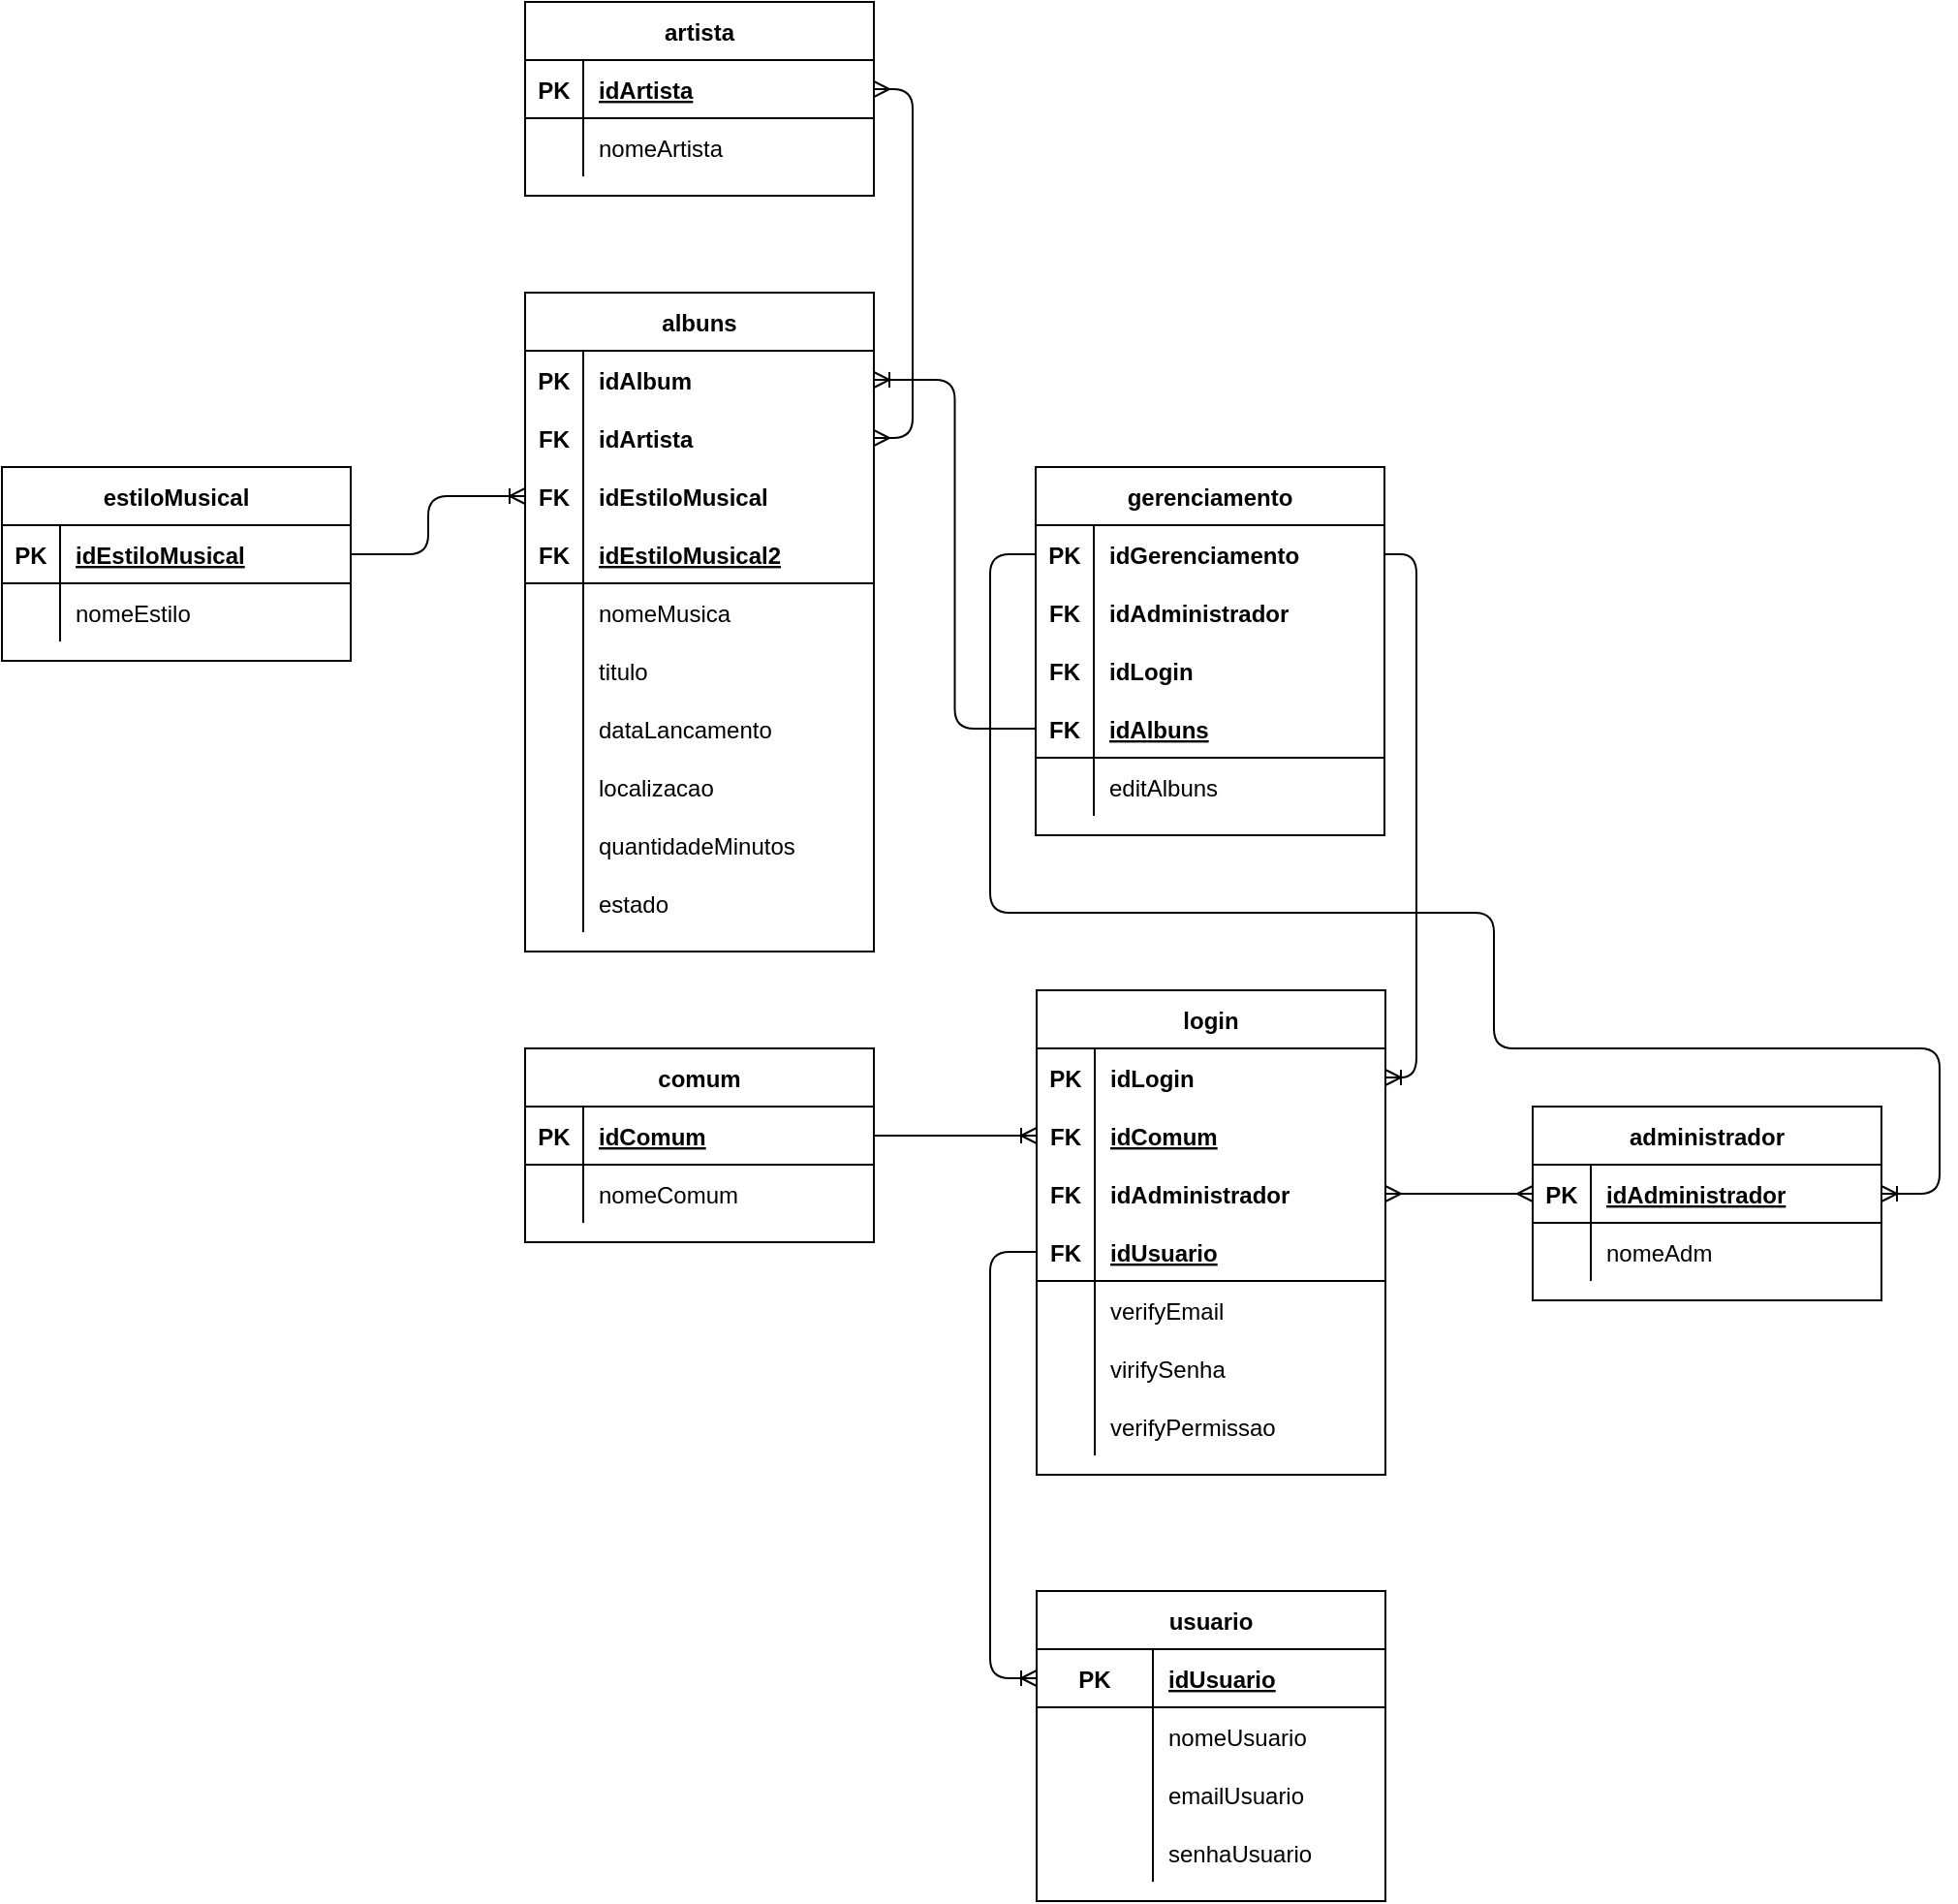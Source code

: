 <mxfile version="14.6.13" type="device"><diagram id="-58jsVWinayH52jXUw6v" name="logico"><mxGraphModel dx="1913" dy="2015" grid="1" gridSize="10" guides="1" tooltips="1" connect="1" arrows="1" fold="1" page="1" pageScale="1" pageWidth="827" pageHeight="1169" math="0" shadow="0"><root><mxCell id="0"/><mxCell id="1" parent="0"/><mxCell id="94gzKKyK_7TEiyaY3Vgs-1" value="albuns" style="shape=table;startSize=30;container=1;collapsible=1;childLayout=tableLayout;fixedRows=1;rowLines=0;fontStyle=1;align=center;resizeLast=1;" parent="1" vertex="1"><mxGeometry x="-30" y="-10" width="180" height="340" as="geometry"/></mxCell><mxCell id="94gzKKyK_7TEiyaY3Vgs-144" value="" style="shape=partialRectangle;collapsible=0;dropTarget=0;pointerEvents=0;fillColor=none;top=0;left=0;bottom=0;right=0;points=[[0,0.5],[1,0.5]];portConstraint=eastwest;" parent="94gzKKyK_7TEiyaY3Vgs-1" vertex="1"><mxGeometry y="30" width="180" height="30" as="geometry"/></mxCell><mxCell id="94gzKKyK_7TEiyaY3Vgs-145" value="PK" style="shape=partialRectangle;connectable=0;fillColor=none;top=0;left=0;bottom=0;right=0;fontStyle=1;overflow=hidden;" parent="94gzKKyK_7TEiyaY3Vgs-144" vertex="1"><mxGeometry width="30" height="30" as="geometry"/></mxCell><mxCell id="94gzKKyK_7TEiyaY3Vgs-146" value="idAlbum" style="shape=partialRectangle;connectable=0;fillColor=none;top=0;left=0;bottom=0;right=0;align=left;spacingLeft=6;fontStyle=1;overflow=hidden;" parent="94gzKKyK_7TEiyaY3Vgs-144" vertex="1"><mxGeometry x="30" width="150" height="30" as="geometry"/></mxCell><mxCell id="ZANzOzZVTmLCyx_ssorQ-16" value="" style="shape=partialRectangle;collapsible=0;dropTarget=0;pointerEvents=0;fillColor=none;top=0;left=0;bottom=0;right=0;points=[[0,0.5],[1,0.5]];portConstraint=eastwest;" parent="94gzKKyK_7TEiyaY3Vgs-1" vertex="1"><mxGeometry y="60" width="180" height="30" as="geometry"/></mxCell><mxCell id="ZANzOzZVTmLCyx_ssorQ-17" value="FK" style="shape=partialRectangle;connectable=0;fillColor=none;top=0;left=0;bottom=0;right=0;fontStyle=1;overflow=hidden;" parent="ZANzOzZVTmLCyx_ssorQ-16" vertex="1"><mxGeometry width="30" height="30" as="geometry"/></mxCell><mxCell id="ZANzOzZVTmLCyx_ssorQ-18" value="idArtista" style="shape=partialRectangle;connectable=0;fillColor=none;top=0;left=0;bottom=0;right=0;align=left;spacingLeft=6;fontStyle=1;overflow=hidden;" parent="ZANzOzZVTmLCyx_ssorQ-16" vertex="1"><mxGeometry x="30" width="150" height="30" as="geometry"/></mxCell><mxCell id="0Zl8v1A-p_BqlihR0T5M-3" value="" style="shape=partialRectangle;collapsible=0;dropTarget=0;pointerEvents=0;fillColor=none;top=0;left=0;bottom=0;right=0;points=[[0,0.5],[1,0.5]];portConstraint=eastwest;" parent="94gzKKyK_7TEiyaY3Vgs-1" vertex="1"><mxGeometry y="90" width="180" height="30" as="geometry"/></mxCell><mxCell id="0Zl8v1A-p_BqlihR0T5M-4" value="FK" style="shape=partialRectangle;connectable=0;fillColor=none;top=0;left=0;bottom=0;right=0;fontStyle=1;overflow=hidden;" parent="0Zl8v1A-p_BqlihR0T5M-3" vertex="1"><mxGeometry width="30" height="30" as="geometry"/></mxCell><mxCell id="0Zl8v1A-p_BqlihR0T5M-5" value="idEstiloMusical" style="shape=partialRectangle;connectable=0;fillColor=none;top=0;left=0;bottom=0;right=0;align=left;spacingLeft=6;fontStyle=1;overflow=hidden;" parent="0Zl8v1A-p_BqlihR0T5M-3" vertex="1"><mxGeometry x="30" width="150" height="30" as="geometry"/></mxCell><mxCell id="94gzKKyK_7TEiyaY3Vgs-2" value="" style="shape=partialRectangle;collapsible=0;dropTarget=0;pointerEvents=0;fillColor=none;top=0;left=0;bottom=1;right=0;points=[[0,0.5],[1,0.5]];portConstraint=eastwest;" parent="94gzKKyK_7TEiyaY3Vgs-1" vertex="1"><mxGeometry y="120" width="180" height="30" as="geometry"/></mxCell><mxCell id="94gzKKyK_7TEiyaY3Vgs-3" value="FK" style="shape=partialRectangle;connectable=0;fillColor=none;top=0;left=0;bottom=0;right=0;fontStyle=1;overflow=hidden;" parent="94gzKKyK_7TEiyaY3Vgs-2" vertex="1"><mxGeometry width="30" height="30" as="geometry"/></mxCell><mxCell id="94gzKKyK_7TEiyaY3Vgs-4" value="idEstiloMusical2" style="shape=partialRectangle;connectable=0;fillColor=none;top=0;left=0;bottom=0;right=0;align=left;spacingLeft=6;fontStyle=5;overflow=hidden;" parent="94gzKKyK_7TEiyaY3Vgs-2" vertex="1"><mxGeometry x="30" width="150" height="30" as="geometry"/></mxCell><mxCell id="94gzKKyK_7TEiyaY3Vgs-5" value="" style="shape=partialRectangle;collapsible=0;dropTarget=0;pointerEvents=0;fillColor=none;top=0;left=0;bottom=0;right=0;points=[[0,0.5],[1,0.5]];portConstraint=eastwest;" parent="94gzKKyK_7TEiyaY3Vgs-1" vertex="1"><mxGeometry y="150" width="180" height="30" as="geometry"/></mxCell><mxCell id="94gzKKyK_7TEiyaY3Vgs-6" value="" style="shape=partialRectangle;connectable=0;fillColor=none;top=0;left=0;bottom=0;right=0;editable=1;overflow=hidden;" parent="94gzKKyK_7TEiyaY3Vgs-5" vertex="1"><mxGeometry width="30" height="30" as="geometry"/></mxCell><mxCell id="94gzKKyK_7TEiyaY3Vgs-7" value="nomeMusica" style="shape=partialRectangle;connectable=0;fillColor=none;top=0;left=0;bottom=0;right=0;align=left;spacingLeft=6;overflow=hidden;" parent="94gzKKyK_7TEiyaY3Vgs-5" vertex="1"><mxGeometry x="30" width="150" height="30" as="geometry"/></mxCell><mxCell id="ZANzOzZVTmLCyx_ssorQ-26" value="" style="shape=partialRectangle;collapsible=0;dropTarget=0;pointerEvents=0;fillColor=none;top=0;left=0;bottom=0;right=0;points=[[0,0.5],[1,0.5]];portConstraint=eastwest;" parent="94gzKKyK_7TEiyaY3Vgs-1" vertex="1"><mxGeometry y="180" width="180" height="30" as="geometry"/></mxCell><mxCell id="ZANzOzZVTmLCyx_ssorQ-27" value="" style="shape=partialRectangle;connectable=0;fillColor=none;top=0;left=0;bottom=0;right=0;editable=1;overflow=hidden;" parent="ZANzOzZVTmLCyx_ssorQ-26" vertex="1"><mxGeometry width="30" height="30" as="geometry"/></mxCell><mxCell id="ZANzOzZVTmLCyx_ssorQ-28" value="titulo" style="shape=partialRectangle;connectable=0;fillColor=none;top=0;left=0;bottom=0;right=0;align=left;spacingLeft=6;overflow=hidden;" parent="ZANzOzZVTmLCyx_ssorQ-26" vertex="1"><mxGeometry x="30" width="150" height="30" as="geometry"/></mxCell><mxCell id="ZANzOzZVTmLCyx_ssorQ-19" value="" style="shape=partialRectangle;collapsible=0;dropTarget=0;pointerEvents=0;fillColor=none;top=0;left=0;bottom=0;right=0;points=[[0,0.5],[1,0.5]];portConstraint=eastwest;" parent="94gzKKyK_7TEiyaY3Vgs-1" vertex="1"><mxGeometry y="210" width="180" height="30" as="geometry"/></mxCell><mxCell id="ZANzOzZVTmLCyx_ssorQ-20" value="" style="shape=partialRectangle;connectable=0;fillColor=none;top=0;left=0;bottom=0;right=0;editable=1;overflow=hidden;" parent="ZANzOzZVTmLCyx_ssorQ-19" vertex="1"><mxGeometry width="30" height="30" as="geometry"/></mxCell><mxCell id="ZANzOzZVTmLCyx_ssorQ-21" value="dataLancamento" style="shape=partialRectangle;connectable=0;fillColor=none;top=0;left=0;bottom=0;right=0;align=left;spacingLeft=6;overflow=hidden;" parent="ZANzOzZVTmLCyx_ssorQ-19" vertex="1"><mxGeometry x="30" width="150" height="30" as="geometry"/></mxCell><mxCell id="ZANzOzZVTmLCyx_ssorQ-29" value="" style="shape=partialRectangle;collapsible=0;dropTarget=0;pointerEvents=0;fillColor=none;top=0;left=0;bottom=0;right=0;points=[[0,0.5],[1,0.5]];portConstraint=eastwest;" parent="94gzKKyK_7TEiyaY3Vgs-1" vertex="1"><mxGeometry y="240" width="180" height="30" as="geometry"/></mxCell><mxCell id="ZANzOzZVTmLCyx_ssorQ-30" value="" style="shape=partialRectangle;connectable=0;fillColor=none;top=0;left=0;bottom=0;right=0;editable=1;overflow=hidden;" parent="ZANzOzZVTmLCyx_ssorQ-29" vertex="1"><mxGeometry width="30" height="30" as="geometry"/></mxCell><mxCell id="ZANzOzZVTmLCyx_ssorQ-31" value="localizacao" style="shape=partialRectangle;connectable=0;fillColor=none;top=0;left=0;bottom=0;right=0;align=left;spacingLeft=6;overflow=hidden;" parent="ZANzOzZVTmLCyx_ssorQ-29" vertex="1"><mxGeometry x="30" width="150" height="30" as="geometry"/></mxCell><mxCell id="ZANzOzZVTmLCyx_ssorQ-32" value="" style="shape=partialRectangle;collapsible=0;dropTarget=0;pointerEvents=0;fillColor=none;top=0;left=0;bottom=0;right=0;points=[[0,0.5],[1,0.5]];portConstraint=eastwest;" parent="94gzKKyK_7TEiyaY3Vgs-1" vertex="1"><mxGeometry y="270" width="180" height="30" as="geometry"/></mxCell><mxCell id="ZANzOzZVTmLCyx_ssorQ-33" value="" style="shape=partialRectangle;connectable=0;fillColor=none;top=0;left=0;bottom=0;right=0;editable=1;overflow=hidden;" parent="ZANzOzZVTmLCyx_ssorQ-32" vertex="1"><mxGeometry width="30" height="30" as="geometry"/></mxCell><mxCell id="ZANzOzZVTmLCyx_ssorQ-34" value="quantidadeMinutos" style="shape=partialRectangle;connectable=0;fillColor=none;top=0;left=0;bottom=0;right=0;align=left;spacingLeft=6;overflow=hidden;" parent="ZANzOzZVTmLCyx_ssorQ-32" vertex="1"><mxGeometry x="30" width="150" height="30" as="geometry"/></mxCell><mxCell id="ZANzOzZVTmLCyx_ssorQ-35" value="" style="shape=partialRectangle;collapsible=0;dropTarget=0;pointerEvents=0;fillColor=none;top=0;left=0;bottom=0;right=0;points=[[0,0.5],[1,0.5]];portConstraint=eastwest;" parent="94gzKKyK_7TEiyaY3Vgs-1" vertex="1"><mxGeometry y="300" width="180" height="30" as="geometry"/></mxCell><mxCell id="ZANzOzZVTmLCyx_ssorQ-36" value="" style="shape=partialRectangle;connectable=0;fillColor=none;top=0;left=0;bottom=0;right=0;editable=1;overflow=hidden;" parent="ZANzOzZVTmLCyx_ssorQ-35" vertex="1"><mxGeometry width="30" height="30" as="geometry"/></mxCell><mxCell id="ZANzOzZVTmLCyx_ssorQ-37" value="estado" style="shape=partialRectangle;connectable=0;fillColor=none;top=0;left=0;bottom=0;right=0;align=left;spacingLeft=6;overflow=hidden;" parent="ZANzOzZVTmLCyx_ssorQ-35" vertex="1"><mxGeometry x="30" width="150" height="30" as="geometry"/></mxCell><mxCell id="94gzKKyK_7TEiyaY3Vgs-14" value="estiloMusical" style="shape=table;startSize=30;container=1;collapsible=1;childLayout=tableLayout;fixedRows=1;rowLines=0;fontStyle=1;align=center;resizeLast=1;" parent="1" vertex="1"><mxGeometry x="-300" y="80" width="180" height="100" as="geometry"/></mxCell><mxCell id="94gzKKyK_7TEiyaY3Vgs-15" value="" style="shape=partialRectangle;collapsible=0;dropTarget=0;pointerEvents=0;fillColor=none;top=0;left=0;bottom=1;right=0;points=[[0,0.5],[1,0.5]];portConstraint=eastwest;" parent="94gzKKyK_7TEiyaY3Vgs-14" vertex="1"><mxGeometry y="30" width="180" height="30" as="geometry"/></mxCell><mxCell id="94gzKKyK_7TEiyaY3Vgs-16" value="PK" style="shape=partialRectangle;connectable=0;fillColor=none;top=0;left=0;bottom=0;right=0;fontStyle=1;overflow=hidden;" parent="94gzKKyK_7TEiyaY3Vgs-15" vertex="1"><mxGeometry width="30" height="30" as="geometry"/></mxCell><mxCell id="94gzKKyK_7TEiyaY3Vgs-17" value="idEstiloMusical" style="shape=partialRectangle;connectable=0;fillColor=none;top=0;left=0;bottom=0;right=0;align=left;spacingLeft=6;fontStyle=5;overflow=hidden;" parent="94gzKKyK_7TEiyaY3Vgs-15" vertex="1"><mxGeometry x="30" width="150" height="30" as="geometry"/></mxCell><mxCell id="94gzKKyK_7TEiyaY3Vgs-18" value="" style="shape=partialRectangle;collapsible=0;dropTarget=0;pointerEvents=0;fillColor=none;top=0;left=0;bottom=0;right=0;points=[[0,0.5],[1,0.5]];portConstraint=eastwest;" parent="94gzKKyK_7TEiyaY3Vgs-14" vertex="1"><mxGeometry y="60" width="180" height="30" as="geometry"/></mxCell><mxCell id="94gzKKyK_7TEiyaY3Vgs-19" value="" style="shape=partialRectangle;connectable=0;fillColor=none;top=0;left=0;bottom=0;right=0;editable=1;overflow=hidden;" parent="94gzKKyK_7TEiyaY3Vgs-18" vertex="1"><mxGeometry width="30" height="30" as="geometry"/></mxCell><mxCell id="94gzKKyK_7TEiyaY3Vgs-20" value="nomeEstilo" style="shape=partialRectangle;connectable=0;fillColor=none;top=0;left=0;bottom=0;right=0;align=left;spacingLeft=6;overflow=hidden;" parent="94gzKKyK_7TEiyaY3Vgs-18" vertex="1"><mxGeometry x="30" width="150" height="30" as="geometry"/></mxCell><mxCell id="94gzKKyK_7TEiyaY3Vgs-27" value="login" style="shape=table;startSize=30;container=1;collapsible=1;childLayout=tableLayout;fixedRows=1;rowLines=0;fontStyle=1;align=center;resizeLast=1;" parent="1" vertex="1"><mxGeometry x="234" y="350" width="180" height="250" as="geometry"/></mxCell><mxCell id="94gzKKyK_7TEiyaY3Vgs-102" value="" style="shape=partialRectangle;collapsible=0;dropTarget=0;pointerEvents=0;fillColor=none;top=0;left=0;bottom=0;right=0;points=[[0,0.5],[1,0.5]];portConstraint=eastwest;" parent="94gzKKyK_7TEiyaY3Vgs-27" vertex="1"><mxGeometry y="30" width="180" height="30" as="geometry"/></mxCell><mxCell id="94gzKKyK_7TEiyaY3Vgs-103" value="PK" style="shape=partialRectangle;connectable=0;fillColor=none;top=0;left=0;bottom=0;right=0;fontStyle=1;overflow=hidden;" parent="94gzKKyK_7TEiyaY3Vgs-102" vertex="1"><mxGeometry width="30" height="30" as="geometry"/></mxCell><mxCell id="94gzKKyK_7TEiyaY3Vgs-104" value="idLogin" style="shape=partialRectangle;connectable=0;fillColor=none;top=0;left=0;bottom=0;right=0;align=left;spacingLeft=6;fontStyle=1;overflow=hidden;" parent="94gzKKyK_7TEiyaY3Vgs-102" vertex="1"><mxGeometry x="30" width="150" height="30" as="geometry"/></mxCell><mxCell id="94gzKKyK_7TEiyaY3Vgs-41" value="" style="shape=partialRectangle;collapsible=0;dropTarget=0;pointerEvents=0;fillColor=none;top=0;left=0;bottom=0;right=0;points=[[0,0.5],[1,0.5]];portConstraint=eastwest;" parent="94gzKKyK_7TEiyaY3Vgs-27" vertex="1"><mxGeometry y="60" width="180" height="30" as="geometry"/></mxCell><mxCell id="94gzKKyK_7TEiyaY3Vgs-42" value="FK" style="shape=partialRectangle;connectable=0;fillColor=none;top=0;left=0;bottom=0;right=0;fontStyle=1;overflow=hidden;" parent="94gzKKyK_7TEiyaY3Vgs-41" vertex="1"><mxGeometry width="30" height="30" as="geometry"/></mxCell><mxCell id="94gzKKyK_7TEiyaY3Vgs-43" value="idComum" style="shape=partialRectangle;connectable=0;fillColor=none;top=0;left=0;bottom=0;right=0;align=left;spacingLeft=6;fontStyle=5;overflow=hidden;" parent="94gzKKyK_7TEiyaY3Vgs-41" vertex="1"><mxGeometry x="30" width="150" height="30" as="geometry"/></mxCell><mxCell id="94gzKKyK_7TEiyaY3Vgs-79" value="" style="shape=partialRectangle;collapsible=0;dropTarget=0;pointerEvents=0;fillColor=none;top=0;left=0;bottom=0;right=0;points=[[0,0.5],[1,0.5]];portConstraint=eastwest;" parent="94gzKKyK_7TEiyaY3Vgs-27" vertex="1"><mxGeometry y="90" width="180" height="30" as="geometry"/></mxCell><mxCell id="94gzKKyK_7TEiyaY3Vgs-80" value="FK" style="shape=partialRectangle;connectable=0;fillColor=none;top=0;left=0;bottom=0;right=0;fontStyle=1;overflow=hidden;" parent="94gzKKyK_7TEiyaY3Vgs-79" vertex="1"><mxGeometry width="30" height="30" as="geometry"/></mxCell><mxCell id="94gzKKyK_7TEiyaY3Vgs-81" value="idAdministrador" style="shape=partialRectangle;connectable=0;fillColor=none;top=0;left=0;bottom=0;right=0;align=left;spacingLeft=6;fontStyle=1;overflow=hidden;" parent="94gzKKyK_7TEiyaY3Vgs-79" vertex="1"><mxGeometry x="30" width="150" height="30" as="geometry"/></mxCell><mxCell id="94gzKKyK_7TEiyaY3Vgs-28" value="" style="shape=partialRectangle;collapsible=0;dropTarget=0;pointerEvents=0;fillColor=none;top=0;left=0;bottom=1;right=0;points=[[0,0.5],[1,0.5]];portConstraint=eastwest;" parent="94gzKKyK_7TEiyaY3Vgs-27" vertex="1"><mxGeometry y="120" width="180" height="30" as="geometry"/></mxCell><mxCell id="94gzKKyK_7TEiyaY3Vgs-29" value="FK" style="shape=partialRectangle;connectable=0;fillColor=none;top=0;left=0;bottom=0;right=0;fontStyle=1;overflow=hidden;" parent="94gzKKyK_7TEiyaY3Vgs-28" vertex="1"><mxGeometry width="30" height="30" as="geometry"/></mxCell><mxCell id="94gzKKyK_7TEiyaY3Vgs-30" value="idUsuario" style="shape=partialRectangle;connectable=0;fillColor=none;top=0;left=0;bottom=0;right=0;align=left;spacingLeft=6;fontStyle=5;overflow=hidden;" parent="94gzKKyK_7TEiyaY3Vgs-28" vertex="1"><mxGeometry x="30" width="150" height="30" as="geometry"/></mxCell><mxCell id="94gzKKyK_7TEiyaY3Vgs-31" value="" style="shape=partialRectangle;collapsible=0;dropTarget=0;pointerEvents=0;fillColor=none;top=0;left=0;bottom=0;right=0;points=[[0,0.5],[1,0.5]];portConstraint=eastwest;" parent="94gzKKyK_7TEiyaY3Vgs-27" vertex="1"><mxGeometry y="150" width="180" height="30" as="geometry"/></mxCell><mxCell id="94gzKKyK_7TEiyaY3Vgs-32" value="" style="shape=partialRectangle;connectable=0;fillColor=none;top=0;left=0;bottom=0;right=0;editable=1;overflow=hidden;" parent="94gzKKyK_7TEiyaY3Vgs-31" vertex="1"><mxGeometry width="30" height="30" as="geometry"/></mxCell><mxCell id="94gzKKyK_7TEiyaY3Vgs-33" value="verifyEmail" style="shape=partialRectangle;connectable=0;fillColor=none;top=0;left=0;bottom=0;right=0;align=left;spacingLeft=6;overflow=hidden;" parent="94gzKKyK_7TEiyaY3Vgs-31" vertex="1"><mxGeometry x="30" width="150" height="30" as="geometry"/></mxCell><mxCell id="94gzKKyK_7TEiyaY3Vgs-34" value="" style="shape=partialRectangle;collapsible=0;dropTarget=0;pointerEvents=0;fillColor=none;top=0;left=0;bottom=0;right=0;points=[[0,0.5],[1,0.5]];portConstraint=eastwest;" parent="94gzKKyK_7TEiyaY3Vgs-27" vertex="1"><mxGeometry y="180" width="180" height="30" as="geometry"/></mxCell><mxCell id="94gzKKyK_7TEiyaY3Vgs-35" value="" style="shape=partialRectangle;connectable=0;fillColor=none;top=0;left=0;bottom=0;right=0;editable=1;overflow=hidden;" parent="94gzKKyK_7TEiyaY3Vgs-34" vertex="1"><mxGeometry width="30" height="30" as="geometry"/></mxCell><mxCell id="94gzKKyK_7TEiyaY3Vgs-36" value="virifySenha" style="shape=partialRectangle;connectable=0;fillColor=none;top=0;left=0;bottom=0;right=0;align=left;spacingLeft=6;overflow=hidden;" parent="94gzKKyK_7TEiyaY3Vgs-34" vertex="1"><mxGeometry x="30" width="150" height="30" as="geometry"/></mxCell><mxCell id="94gzKKyK_7TEiyaY3Vgs-37" value="" style="shape=partialRectangle;collapsible=0;dropTarget=0;pointerEvents=0;fillColor=none;top=0;left=0;bottom=0;right=0;points=[[0,0.5],[1,0.5]];portConstraint=eastwest;" parent="94gzKKyK_7TEiyaY3Vgs-27" vertex="1"><mxGeometry y="210" width="180" height="30" as="geometry"/></mxCell><mxCell id="94gzKKyK_7TEiyaY3Vgs-38" value="" style="shape=partialRectangle;connectable=0;fillColor=none;top=0;left=0;bottom=0;right=0;editable=1;overflow=hidden;" parent="94gzKKyK_7TEiyaY3Vgs-37" vertex="1"><mxGeometry width="30" height="30" as="geometry"/></mxCell><mxCell id="94gzKKyK_7TEiyaY3Vgs-39" value="verifyPermissao" style="shape=partialRectangle;connectable=0;fillColor=none;top=0;left=0;bottom=0;right=0;align=left;spacingLeft=6;overflow=hidden;" parent="94gzKKyK_7TEiyaY3Vgs-37" vertex="1"><mxGeometry x="30" width="150" height="30" as="geometry"/></mxCell><mxCell id="94gzKKyK_7TEiyaY3Vgs-40" value="usuario" style="shape=table;startSize=30;container=1;collapsible=1;childLayout=tableLayout;fixedRows=1;rowLines=0;fontStyle=1;align=center;resizeLast=1;" parent="1" vertex="1"><mxGeometry x="234" y="660" width="180" height="160" as="geometry"/></mxCell><mxCell id="94gzKKyK_7TEiyaY3Vgs-44" value="" style="shape=partialRectangle;collapsible=0;dropTarget=0;pointerEvents=0;fillColor=none;top=0;left=0;bottom=1;right=0;points=[[0,0.5],[1,0.5]];portConstraint=eastwest;" parent="94gzKKyK_7TEiyaY3Vgs-40" vertex="1"><mxGeometry y="30" width="180" height="30" as="geometry"/></mxCell><mxCell id="94gzKKyK_7TEiyaY3Vgs-45" value="PK" style="shape=partialRectangle;connectable=0;fillColor=none;top=0;left=0;bottom=0;right=0;fontStyle=1;overflow=hidden;" parent="94gzKKyK_7TEiyaY3Vgs-44" vertex="1"><mxGeometry width="60" height="30" as="geometry"/></mxCell><mxCell id="94gzKKyK_7TEiyaY3Vgs-46" value="idUsuario" style="shape=partialRectangle;connectable=0;fillColor=none;top=0;left=0;bottom=0;right=0;align=left;spacingLeft=6;fontStyle=5;overflow=hidden;" parent="94gzKKyK_7TEiyaY3Vgs-44" vertex="1"><mxGeometry x="60" width="120" height="30" as="geometry"/></mxCell><mxCell id="94gzKKyK_7TEiyaY3Vgs-47" value="" style="shape=partialRectangle;collapsible=0;dropTarget=0;pointerEvents=0;fillColor=none;top=0;left=0;bottom=0;right=0;points=[[0,0.5],[1,0.5]];portConstraint=eastwest;" parent="94gzKKyK_7TEiyaY3Vgs-40" vertex="1"><mxGeometry y="60" width="180" height="30" as="geometry"/></mxCell><mxCell id="94gzKKyK_7TEiyaY3Vgs-48" value="" style="shape=partialRectangle;connectable=0;fillColor=none;top=0;left=0;bottom=0;right=0;editable=1;overflow=hidden;" parent="94gzKKyK_7TEiyaY3Vgs-47" vertex="1"><mxGeometry width="60" height="30" as="geometry"/></mxCell><mxCell id="94gzKKyK_7TEiyaY3Vgs-49" value="nomeUsuario" style="shape=partialRectangle;connectable=0;fillColor=none;top=0;left=0;bottom=0;right=0;align=left;spacingLeft=6;overflow=hidden;" parent="94gzKKyK_7TEiyaY3Vgs-47" vertex="1"><mxGeometry x="60" width="120" height="30" as="geometry"/></mxCell><mxCell id="94gzKKyK_7TEiyaY3Vgs-50" value="" style="shape=partialRectangle;collapsible=0;dropTarget=0;pointerEvents=0;fillColor=none;top=0;left=0;bottom=0;right=0;points=[[0,0.5],[1,0.5]];portConstraint=eastwest;" parent="94gzKKyK_7TEiyaY3Vgs-40" vertex="1"><mxGeometry y="90" width="180" height="30" as="geometry"/></mxCell><mxCell id="94gzKKyK_7TEiyaY3Vgs-51" value="" style="shape=partialRectangle;connectable=0;fillColor=none;top=0;left=0;bottom=0;right=0;editable=1;overflow=hidden;" parent="94gzKKyK_7TEiyaY3Vgs-50" vertex="1"><mxGeometry width="60" height="30" as="geometry"/></mxCell><mxCell id="94gzKKyK_7TEiyaY3Vgs-52" value="emailUsuario" style="shape=partialRectangle;connectable=0;fillColor=none;top=0;left=0;bottom=0;right=0;align=left;spacingLeft=6;overflow=hidden;" parent="94gzKKyK_7TEiyaY3Vgs-50" vertex="1"><mxGeometry x="60" width="120" height="30" as="geometry"/></mxCell><mxCell id="94gzKKyK_7TEiyaY3Vgs-86" value="" style="shape=partialRectangle;collapsible=0;dropTarget=0;pointerEvents=0;fillColor=none;top=0;left=0;bottom=0;right=0;points=[[0,0.5],[1,0.5]];portConstraint=eastwest;" parent="94gzKKyK_7TEiyaY3Vgs-40" vertex="1"><mxGeometry y="120" width="180" height="30" as="geometry"/></mxCell><mxCell id="94gzKKyK_7TEiyaY3Vgs-87" value="" style="shape=partialRectangle;connectable=0;fillColor=none;top=0;left=0;bottom=0;right=0;editable=1;overflow=hidden;" parent="94gzKKyK_7TEiyaY3Vgs-86" vertex="1"><mxGeometry width="60" height="30" as="geometry"/></mxCell><mxCell id="94gzKKyK_7TEiyaY3Vgs-88" value="senhaUsuario" style="shape=partialRectangle;connectable=0;fillColor=none;top=0;left=0;bottom=0;right=0;align=left;spacingLeft=6;overflow=hidden;" parent="94gzKKyK_7TEiyaY3Vgs-86" vertex="1"><mxGeometry x="60" width="120" height="30" as="geometry"/></mxCell><mxCell id="94gzKKyK_7TEiyaY3Vgs-53" value="administrador" style="shape=table;startSize=30;container=1;collapsible=1;childLayout=tableLayout;fixedRows=1;rowLines=0;fontStyle=1;align=center;resizeLast=1;" parent="1" vertex="1"><mxGeometry x="490" y="410" width="180" height="100" as="geometry"/></mxCell><mxCell id="94gzKKyK_7TEiyaY3Vgs-54" value="" style="shape=partialRectangle;collapsible=0;dropTarget=0;pointerEvents=0;fillColor=none;top=0;left=0;bottom=1;right=0;points=[[0,0.5],[1,0.5]];portConstraint=eastwest;" parent="94gzKKyK_7TEiyaY3Vgs-53" vertex="1"><mxGeometry y="30" width="180" height="30" as="geometry"/></mxCell><mxCell id="94gzKKyK_7TEiyaY3Vgs-55" value="PK" style="shape=partialRectangle;connectable=0;fillColor=none;top=0;left=0;bottom=0;right=0;fontStyle=1;overflow=hidden;" parent="94gzKKyK_7TEiyaY3Vgs-54" vertex="1"><mxGeometry width="30" height="30" as="geometry"/></mxCell><mxCell id="94gzKKyK_7TEiyaY3Vgs-56" value="idAdministrador" style="shape=partialRectangle;connectable=0;fillColor=none;top=0;left=0;bottom=0;right=0;align=left;spacingLeft=6;fontStyle=5;overflow=hidden;" parent="94gzKKyK_7TEiyaY3Vgs-54" vertex="1"><mxGeometry x="30" width="150" height="30" as="geometry"/></mxCell><mxCell id="94gzKKyK_7TEiyaY3Vgs-63" value="" style="shape=partialRectangle;collapsible=0;dropTarget=0;pointerEvents=0;fillColor=none;top=0;left=0;bottom=0;right=0;points=[[0,0.5],[1,0.5]];portConstraint=eastwest;" parent="94gzKKyK_7TEiyaY3Vgs-53" vertex="1"><mxGeometry y="60" width="180" height="30" as="geometry"/></mxCell><mxCell id="94gzKKyK_7TEiyaY3Vgs-64" value="" style="shape=partialRectangle;connectable=0;fillColor=none;top=0;left=0;bottom=0;right=0;editable=1;overflow=hidden;" parent="94gzKKyK_7TEiyaY3Vgs-63" vertex="1"><mxGeometry width="30" height="30" as="geometry"/></mxCell><mxCell id="94gzKKyK_7TEiyaY3Vgs-65" value="nomeAdm" style="shape=partialRectangle;connectable=0;fillColor=none;top=0;left=0;bottom=0;right=0;align=left;spacingLeft=6;overflow=hidden;" parent="94gzKKyK_7TEiyaY3Vgs-63" vertex="1"><mxGeometry x="30" width="150" height="30" as="geometry"/></mxCell><mxCell id="94gzKKyK_7TEiyaY3Vgs-66" value="comum" style="shape=table;startSize=30;container=1;collapsible=1;childLayout=tableLayout;fixedRows=1;rowLines=0;fontStyle=1;align=center;resizeLast=1;" parent="1" vertex="1"><mxGeometry x="-30" y="380" width="180" height="100" as="geometry"/></mxCell><mxCell id="94gzKKyK_7TEiyaY3Vgs-67" value="" style="shape=partialRectangle;collapsible=0;dropTarget=0;pointerEvents=0;fillColor=none;top=0;left=0;bottom=1;right=0;points=[[0,0.5],[1,0.5]];portConstraint=eastwest;" parent="94gzKKyK_7TEiyaY3Vgs-66" vertex="1"><mxGeometry y="30" width="180" height="30" as="geometry"/></mxCell><mxCell id="94gzKKyK_7TEiyaY3Vgs-68" value="PK" style="shape=partialRectangle;connectable=0;fillColor=none;top=0;left=0;bottom=0;right=0;fontStyle=1;overflow=hidden;" parent="94gzKKyK_7TEiyaY3Vgs-67" vertex="1"><mxGeometry width="30" height="30" as="geometry"/></mxCell><mxCell id="94gzKKyK_7TEiyaY3Vgs-69" value="idComum" style="shape=partialRectangle;connectable=0;fillColor=none;top=0;left=0;bottom=0;right=0;align=left;spacingLeft=6;fontStyle=5;overflow=hidden;" parent="94gzKKyK_7TEiyaY3Vgs-67" vertex="1"><mxGeometry x="30" width="150" height="30" as="geometry"/></mxCell><mxCell id="94gzKKyK_7TEiyaY3Vgs-76" value="" style="shape=partialRectangle;collapsible=0;dropTarget=0;pointerEvents=0;fillColor=none;top=0;left=0;bottom=0;right=0;points=[[0,0.5],[1,0.5]];portConstraint=eastwest;" parent="94gzKKyK_7TEiyaY3Vgs-66" vertex="1"><mxGeometry y="60" width="180" height="30" as="geometry"/></mxCell><mxCell id="94gzKKyK_7TEiyaY3Vgs-77" value="" style="shape=partialRectangle;connectable=0;fillColor=none;top=0;left=0;bottom=0;right=0;editable=1;overflow=hidden;" parent="94gzKKyK_7TEiyaY3Vgs-76" vertex="1"><mxGeometry width="30" height="30" as="geometry"/></mxCell><mxCell id="94gzKKyK_7TEiyaY3Vgs-78" value="nomeComum" style="shape=partialRectangle;connectable=0;fillColor=none;top=0;left=0;bottom=0;right=0;align=left;spacingLeft=6;overflow=hidden;" parent="94gzKKyK_7TEiyaY3Vgs-76" vertex="1"><mxGeometry x="30" width="150" height="30" as="geometry"/></mxCell><mxCell id="94gzKKyK_7TEiyaY3Vgs-105" value="gerenciamento" style="shape=table;startSize=30;container=1;collapsible=1;childLayout=tableLayout;fixedRows=1;rowLines=0;fontStyle=1;align=center;resizeLast=1;" parent="1" vertex="1"><mxGeometry x="233.5" y="80" width="180" height="190" as="geometry"/></mxCell><mxCell id="94gzKKyK_7TEiyaY3Vgs-123" value="" style="shape=partialRectangle;collapsible=0;dropTarget=0;pointerEvents=0;fillColor=none;top=0;left=0;bottom=0;right=0;points=[[0,0.5],[1,0.5]];portConstraint=eastwest;" parent="94gzKKyK_7TEiyaY3Vgs-105" vertex="1"><mxGeometry y="30" width="180" height="30" as="geometry"/></mxCell><mxCell id="94gzKKyK_7TEiyaY3Vgs-124" value="PK" style="shape=partialRectangle;connectable=0;fillColor=none;top=0;left=0;bottom=0;right=0;fontStyle=1;overflow=hidden;" parent="94gzKKyK_7TEiyaY3Vgs-123" vertex="1"><mxGeometry width="30" height="30" as="geometry"/></mxCell><mxCell id="94gzKKyK_7TEiyaY3Vgs-125" value="idGerenciamento" style="shape=partialRectangle;connectable=0;fillColor=none;top=0;left=0;bottom=0;right=0;align=left;spacingLeft=6;fontStyle=1;overflow=hidden;" parent="94gzKKyK_7TEiyaY3Vgs-123" vertex="1"><mxGeometry x="30" width="150" height="30" as="geometry"/></mxCell><mxCell id="94gzKKyK_7TEiyaY3Vgs-152" value="" style="shape=partialRectangle;collapsible=0;dropTarget=0;pointerEvents=0;fillColor=none;top=0;left=0;bottom=0;right=0;points=[[0,0.5],[1,0.5]];portConstraint=eastwest;" parent="94gzKKyK_7TEiyaY3Vgs-105" vertex="1"><mxGeometry y="60" width="180" height="30" as="geometry"/></mxCell><mxCell id="94gzKKyK_7TEiyaY3Vgs-153" value="FK" style="shape=partialRectangle;connectable=0;fillColor=none;top=0;left=0;bottom=0;right=0;fontStyle=1;overflow=hidden;" parent="94gzKKyK_7TEiyaY3Vgs-152" vertex="1"><mxGeometry width="30" height="30" as="geometry"/></mxCell><mxCell id="94gzKKyK_7TEiyaY3Vgs-154" value="idAdministrador" style="shape=partialRectangle;connectable=0;fillColor=none;top=0;left=0;bottom=0;right=0;align=left;spacingLeft=6;fontStyle=1;overflow=hidden;" parent="94gzKKyK_7TEiyaY3Vgs-152" vertex="1"><mxGeometry x="30" width="150" height="30" as="geometry"/></mxCell><mxCell id="94gzKKyK_7TEiyaY3Vgs-135" value="" style="shape=partialRectangle;collapsible=0;dropTarget=0;pointerEvents=0;fillColor=none;top=0;left=0;bottom=0;right=0;points=[[0,0.5],[1,0.5]];portConstraint=eastwest;" parent="94gzKKyK_7TEiyaY3Vgs-105" vertex="1"><mxGeometry y="90" width="180" height="30" as="geometry"/></mxCell><mxCell id="94gzKKyK_7TEiyaY3Vgs-136" value="FK" style="shape=partialRectangle;connectable=0;fillColor=none;top=0;left=0;bottom=0;right=0;fontStyle=1;overflow=hidden;" parent="94gzKKyK_7TEiyaY3Vgs-135" vertex="1"><mxGeometry width="30" height="30" as="geometry"/></mxCell><mxCell id="94gzKKyK_7TEiyaY3Vgs-137" value="idLogin" style="shape=partialRectangle;connectable=0;fillColor=none;top=0;left=0;bottom=0;right=0;align=left;spacingLeft=6;fontStyle=1;overflow=hidden;" parent="94gzKKyK_7TEiyaY3Vgs-135" vertex="1"><mxGeometry x="30" width="150" height="30" as="geometry"/></mxCell><mxCell id="94gzKKyK_7TEiyaY3Vgs-106" value="" style="shape=partialRectangle;collapsible=0;dropTarget=0;pointerEvents=0;fillColor=none;top=0;left=0;bottom=1;right=0;points=[[0,0.5],[1,0.5]];portConstraint=eastwest;" parent="94gzKKyK_7TEiyaY3Vgs-105" vertex="1"><mxGeometry y="120" width="180" height="30" as="geometry"/></mxCell><mxCell id="94gzKKyK_7TEiyaY3Vgs-107" value="FK" style="shape=partialRectangle;connectable=0;fillColor=none;top=0;left=0;bottom=0;right=0;fontStyle=1;overflow=hidden;" parent="94gzKKyK_7TEiyaY3Vgs-106" vertex="1"><mxGeometry width="30" height="30" as="geometry"/></mxCell><mxCell id="94gzKKyK_7TEiyaY3Vgs-108" value="idAlbuns" style="shape=partialRectangle;connectable=0;fillColor=none;top=0;left=0;bottom=0;right=0;align=left;spacingLeft=6;fontStyle=5;overflow=hidden;" parent="94gzKKyK_7TEiyaY3Vgs-106" vertex="1"><mxGeometry x="30" width="150" height="30" as="geometry"/></mxCell><mxCell id="94gzKKyK_7TEiyaY3Vgs-109" value="" style="shape=partialRectangle;collapsible=0;dropTarget=0;pointerEvents=0;fillColor=none;top=0;left=0;bottom=0;right=0;points=[[0,0.5],[1,0.5]];portConstraint=eastwest;" parent="94gzKKyK_7TEiyaY3Vgs-105" vertex="1"><mxGeometry y="150" width="180" height="30" as="geometry"/></mxCell><mxCell id="94gzKKyK_7TEiyaY3Vgs-110" value="" style="shape=partialRectangle;connectable=0;fillColor=none;top=0;left=0;bottom=0;right=0;editable=1;overflow=hidden;" parent="94gzKKyK_7TEiyaY3Vgs-109" vertex="1"><mxGeometry width="30" height="30" as="geometry"/></mxCell><mxCell id="94gzKKyK_7TEiyaY3Vgs-111" value="editAlbuns" style="shape=partialRectangle;connectable=0;fillColor=none;top=0;left=0;bottom=0;right=0;align=left;spacingLeft=6;overflow=hidden;" parent="94gzKKyK_7TEiyaY3Vgs-109" vertex="1"><mxGeometry x="30" width="150" height="30" as="geometry"/></mxCell><mxCell id="94gzKKyK_7TEiyaY3Vgs-126" value="" style="edgeStyle=entityRelationEdgeStyle;fontSize=12;html=1;endArrow=ERoneToMany;exitX=1;exitY=0.5;exitDx=0;exitDy=0;entryX=0;entryY=0.5;entryDx=0;entryDy=0;" parent="1" source="94gzKKyK_7TEiyaY3Vgs-67" target="94gzKKyK_7TEiyaY3Vgs-41" edge="1"><mxGeometry width="100" height="100" relative="1" as="geometry"><mxPoint x="40" y="560" as="sourcePoint"/><mxPoint x="140" y="460" as="targetPoint"/></mxGeometry></mxCell><mxCell id="94gzKKyK_7TEiyaY3Vgs-129" value="" style="edgeStyle=orthogonalEdgeStyle;fontSize=12;html=1;endArrow=ERoneToMany;entryX=1;entryY=0.5;entryDx=0;entryDy=0;exitX=1;exitY=0.5;exitDx=0;exitDy=0;" parent="1" source="94gzKKyK_7TEiyaY3Vgs-123" target="94gzKKyK_7TEiyaY3Vgs-102" edge="1"><mxGeometry width="100" height="100" relative="1" as="geometry"><mxPoint x="440" y="370" as="sourcePoint"/><mxPoint x="540" y="270" as="targetPoint"/><Array as="points"><mxPoint x="430" y="125"/><mxPoint x="430" y="395"/></Array></mxGeometry></mxCell><mxCell id="94gzKKyK_7TEiyaY3Vgs-139" value="" style="edgeStyle=orthogonalEdgeStyle;fontSize=12;html=1;endArrow=ERoneToMany;entryX=1;entryY=0.5;entryDx=0;entryDy=0;exitX=0;exitY=0.5;exitDx=0;exitDy=0;" parent="1" source="94gzKKyK_7TEiyaY3Vgs-106" target="94gzKKyK_7TEiyaY3Vgs-144" edge="1"><mxGeometry width="100" height="100" relative="1" as="geometry"><mxPoint x="120" y="430" as="sourcePoint"/><mxPoint x="220" y="330" as="targetPoint"/></mxGeometry></mxCell><mxCell id="94gzKKyK_7TEiyaY3Vgs-128" value="" style="edgeStyle=orthogonalEdgeStyle;fontSize=12;html=1;endArrow=ERoneToMany;entryX=0;entryY=0.5;entryDx=0;entryDy=0;exitX=0;exitY=0.5;exitDx=0;exitDy=0;" parent="1" source="94gzKKyK_7TEiyaY3Vgs-28" target="94gzKKyK_7TEiyaY3Vgs-44" edge="1"><mxGeometry width="100" height="100" relative="1" as="geometry"><mxPoint x="270" y="590" as="sourcePoint"/><mxPoint x="230" y="570" as="targetPoint"/><Array as="points"><mxPoint x="210" y="485"/><mxPoint x="210" y="705"/></Array></mxGeometry></mxCell><mxCell id="94gzKKyK_7TEiyaY3Vgs-151" value="" style="edgeStyle=orthogonalEdgeStyle;fontSize=12;html=1;endArrow=ERoneToMany;entryX=1;entryY=0.5;entryDx=0;entryDy=0;" parent="1" edge="1"><mxGeometry width="100" height="100" relative="1" as="geometry"><mxPoint x="234" y="125" as="sourcePoint"/><mxPoint x="670" y="455" as="targetPoint"/><Array as="points"><mxPoint x="210" y="125"/><mxPoint x="210" y="310"/><mxPoint x="470" y="310"/><mxPoint x="470" y="380"/><mxPoint x="700" y="380"/><mxPoint x="700" y="455"/></Array></mxGeometry></mxCell><mxCell id="0Zl8v1A-p_BqlihR0T5M-2" value="" style="edgeStyle=entityRelationEdgeStyle;fontSize=12;html=1;endArrow=ERmany;startArrow=ERmany;entryX=0;entryY=0.5;entryDx=0;entryDy=0;exitX=1;exitY=0.5;exitDx=0;exitDy=0;" parent="1" source="94gzKKyK_7TEiyaY3Vgs-79" target="94gzKKyK_7TEiyaY3Vgs-54" edge="1"><mxGeometry width="100" height="100" relative="1" as="geometry"><mxPoint x="400" y="530" as="sourcePoint"/><mxPoint x="500" y="430" as="targetPoint"/></mxGeometry></mxCell><mxCell id="0Zl8v1A-p_BqlihR0T5M-10" value="" style="edgeStyle=orthogonalEdgeStyle;fontSize=12;html=1;endArrow=ERoneToMany;entryX=0;entryY=0.5;entryDx=0;entryDy=0;exitX=1;exitY=0.5;exitDx=0;exitDy=0;" parent="1" target="0Zl8v1A-p_BqlihR0T5M-3" edge="1"><mxGeometry width="100" height="100" relative="1" as="geometry"><mxPoint x="-120" y="125" as="sourcePoint"/><mxPoint x="-20" y="195" as="targetPoint"/><Array as="points"><mxPoint x="-80" y="125"/><mxPoint x="-80" y="95"/></Array></mxGeometry></mxCell><mxCell id="ZANzOzZVTmLCyx_ssorQ-1" value="artista" style="shape=table;startSize=30;container=1;collapsible=1;childLayout=tableLayout;fixedRows=1;rowLines=0;fontStyle=1;align=center;resizeLast=1;" parent="1" vertex="1"><mxGeometry x="-30" y="-160" width="180" height="100" as="geometry"/></mxCell><mxCell id="ZANzOzZVTmLCyx_ssorQ-2" value="" style="shape=partialRectangle;collapsible=0;dropTarget=0;pointerEvents=0;fillColor=none;top=0;left=0;bottom=1;right=0;points=[[0,0.5],[1,0.5]];portConstraint=eastwest;" parent="ZANzOzZVTmLCyx_ssorQ-1" vertex="1"><mxGeometry y="30" width="180" height="30" as="geometry"/></mxCell><mxCell id="ZANzOzZVTmLCyx_ssorQ-3" value="PK" style="shape=partialRectangle;connectable=0;fillColor=none;top=0;left=0;bottom=0;right=0;fontStyle=1;overflow=hidden;" parent="ZANzOzZVTmLCyx_ssorQ-2" vertex="1"><mxGeometry width="30" height="30" as="geometry"/></mxCell><mxCell id="ZANzOzZVTmLCyx_ssorQ-4" value="idArtista" style="shape=partialRectangle;connectable=0;fillColor=none;top=0;left=0;bottom=0;right=0;align=left;spacingLeft=6;fontStyle=5;overflow=hidden;" parent="ZANzOzZVTmLCyx_ssorQ-2" vertex="1"><mxGeometry x="30" width="150" height="30" as="geometry"/></mxCell><mxCell id="ZANzOzZVTmLCyx_ssorQ-5" value="" style="shape=partialRectangle;collapsible=0;dropTarget=0;pointerEvents=0;fillColor=none;top=0;left=0;bottom=0;right=0;points=[[0,0.5],[1,0.5]];portConstraint=eastwest;" parent="ZANzOzZVTmLCyx_ssorQ-1" vertex="1"><mxGeometry y="60" width="180" height="30" as="geometry"/></mxCell><mxCell id="ZANzOzZVTmLCyx_ssorQ-6" value="" style="shape=partialRectangle;connectable=0;fillColor=none;top=0;left=0;bottom=0;right=0;editable=1;overflow=hidden;" parent="ZANzOzZVTmLCyx_ssorQ-5" vertex="1"><mxGeometry width="30" height="30" as="geometry"/></mxCell><mxCell id="ZANzOzZVTmLCyx_ssorQ-7" value="nomeArtista" style="shape=partialRectangle;connectable=0;fillColor=none;top=0;left=0;bottom=0;right=0;align=left;spacingLeft=6;overflow=hidden;" parent="ZANzOzZVTmLCyx_ssorQ-5" vertex="1"><mxGeometry x="30" width="150" height="30" as="geometry"/></mxCell><mxCell id="ZANzOzZVTmLCyx_ssorQ-15" value="" style="edgeStyle=orthogonalEdgeStyle;fontSize=12;html=1;endArrow=ERmany;startArrow=ERmany;entryX=1;entryY=0.5;entryDx=0;entryDy=0;exitX=1;exitY=0.5;exitDx=0;exitDy=0;" parent="1" target="ZANzOzZVTmLCyx_ssorQ-2" edge="1" source="ZANzOzZVTmLCyx_ssorQ-16"><mxGeometry width="100" height="100" relative="1" as="geometry"><mxPoint x="60" y="-10" as="sourcePoint"/><mxPoint x="98" as="targetPoint"/><Array as="points"><mxPoint x="170" y="65"/><mxPoint x="170" y="-115"/></Array></mxGeometry></mxCell></root></mxGraphModel></diagram></mxfile>